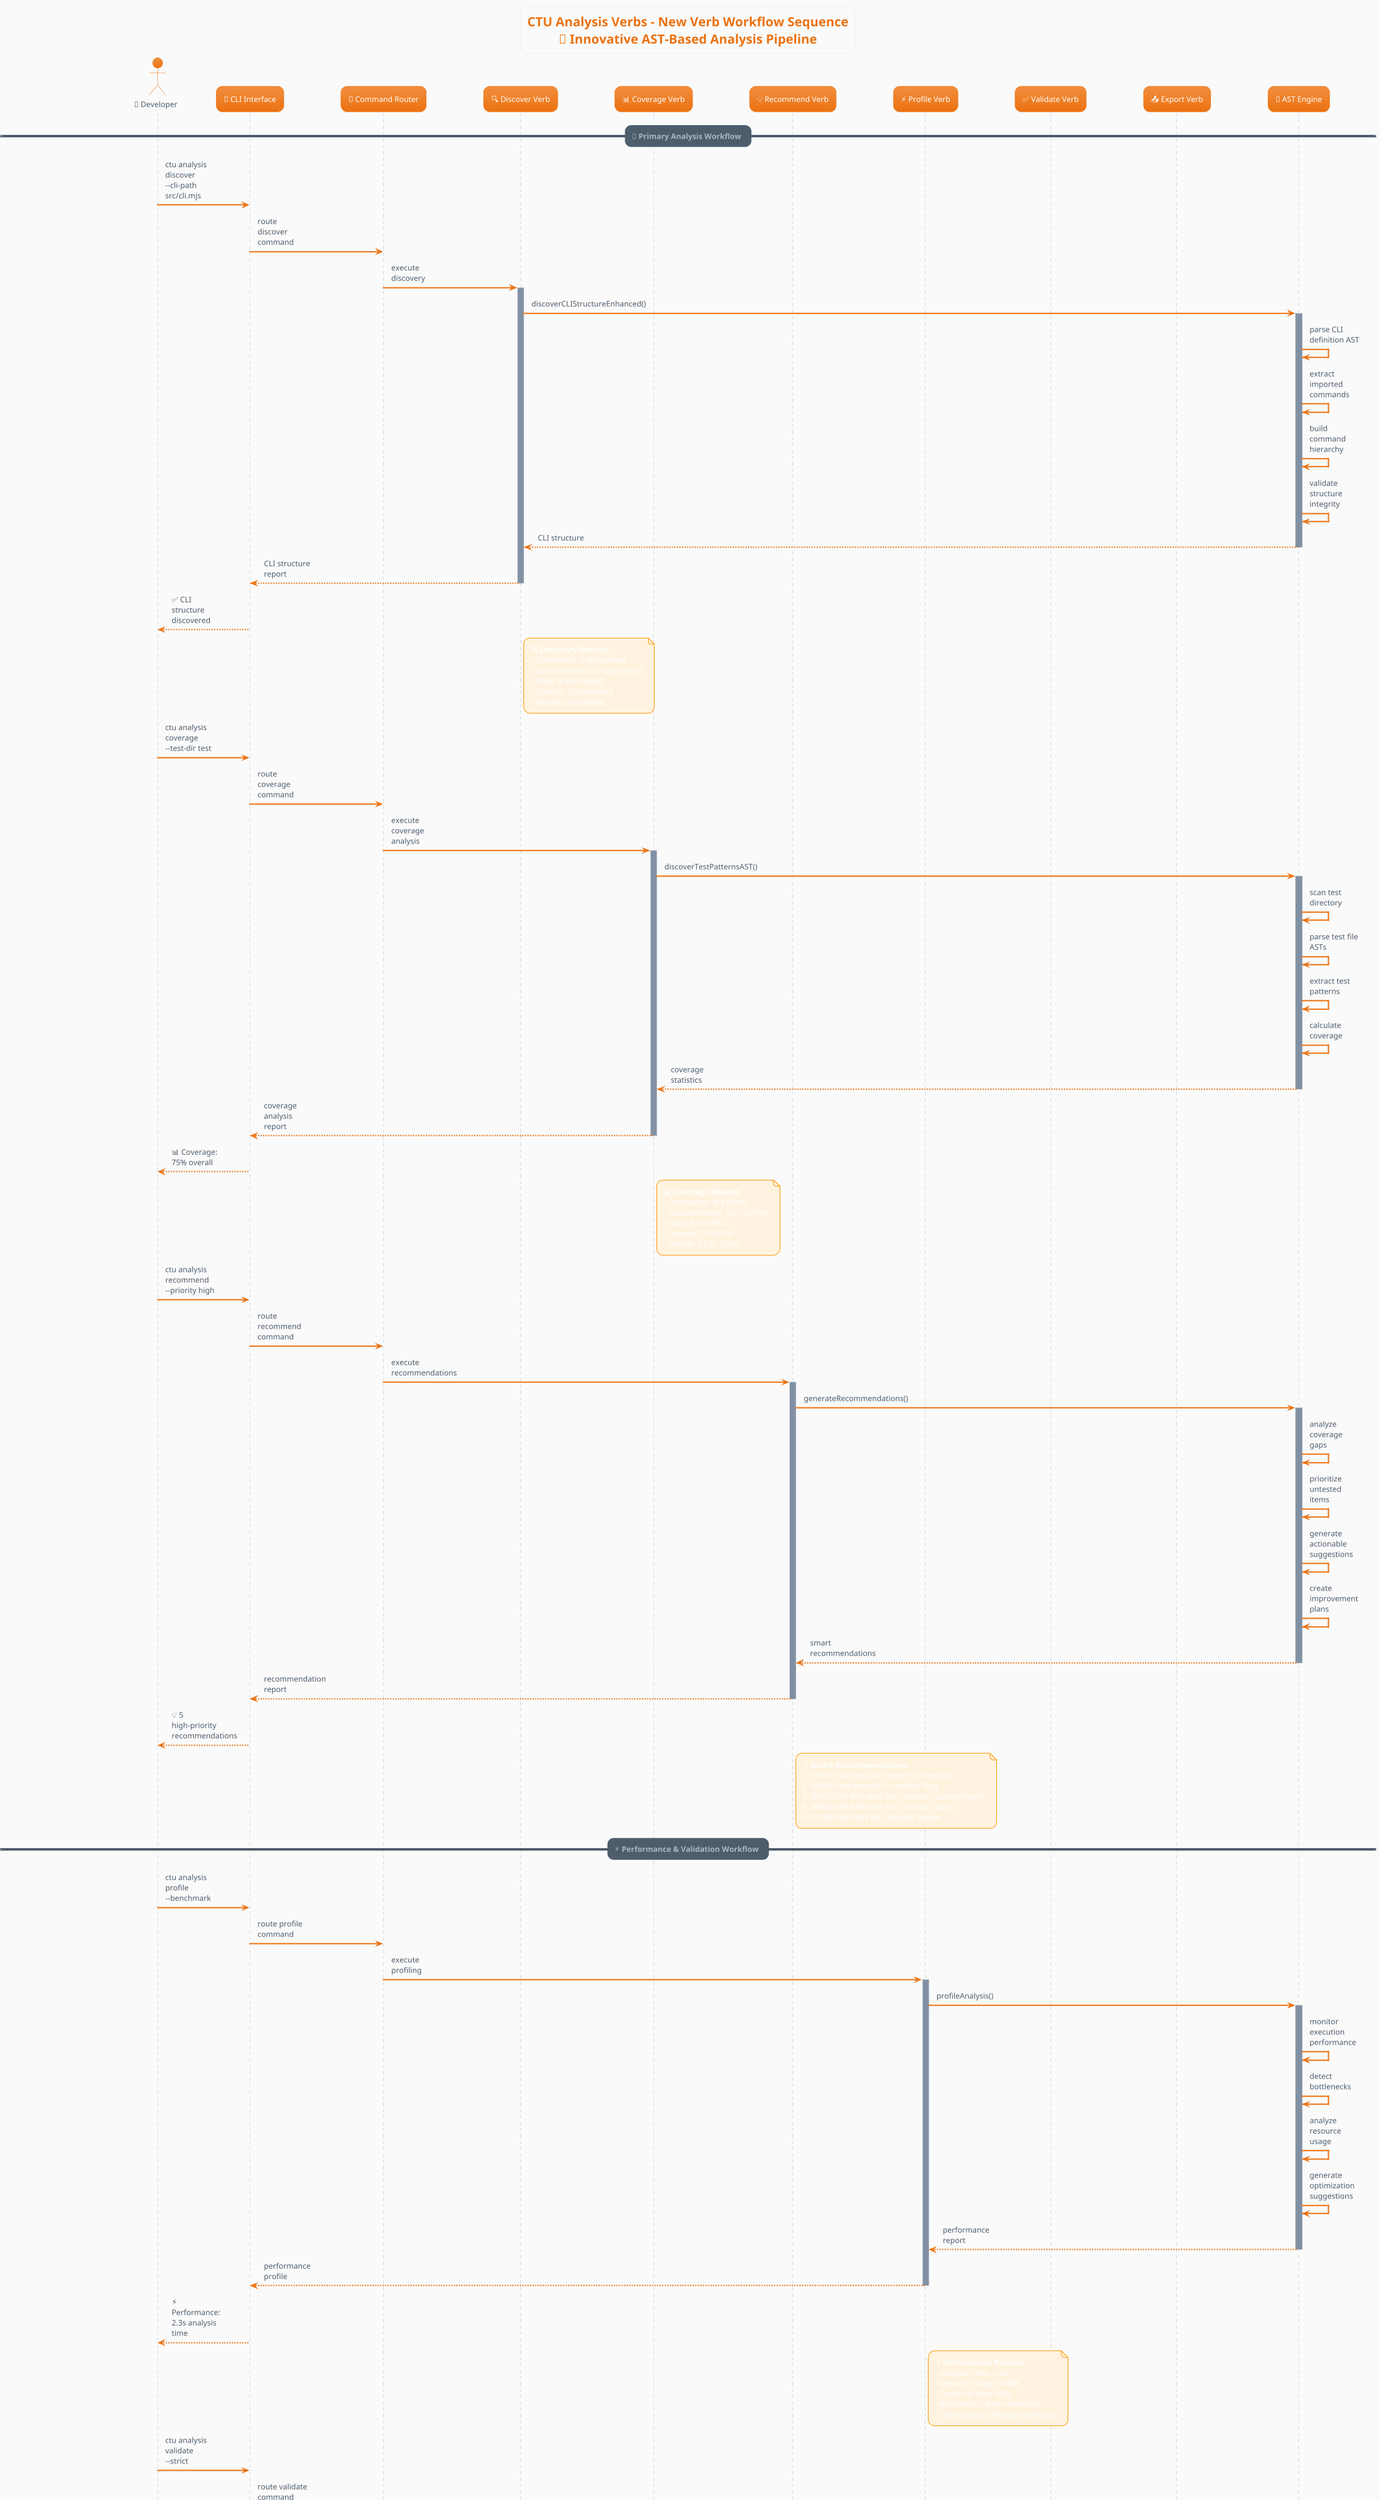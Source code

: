 @startuml CTU Analysis Verbs - New Verb Workflow Sequence

!theme aws-orange
skinparam backgroundColor #FAFAFA
skinparam sequenceArrowThickness 2
skinparam roundcorner 20
skinparam maxmessagesize 80
skinparam noteBackgroundColor #FFF3E0
skinparam noteBorderColor #FF9800

title CTU Analysis Verbs - New Verb Workflow Sequence\n🚀 Innovative AST-Based Analysis Pipeline

actor "👤 Developer" as Dev
participant "📱 CLI Interface" as CLI
participant "🎯 Command Router" as Router
participant "🔍 Discover Verb" as Discover
participant "📊 Coverage Verb" as Coverage
participant "💡 Recommend Verb" as Recommend
participant "⚡ Profile Verb" as Profile
participant "✅ Validate Verb" as Validate
participant "📤 Export Verb" as Export
participant "🧠 AST Engine" as ASTEngine

== 🚀 Primary Analysis Workflow ==

Dev -> CLI: ctu analysis discover --cli-path src/cli.mjs
CLI -> Router: route discover command
Router -> Discover: execute discovery
activate Discover

Discover -> ASTEngine: discoverCLIStructureEnhanced()
activate ASTEngine
ASTEngine -> ASTEngine: parse CLI definition AST
ASTEngine -> ASTEngine: extract imported commands
ASTEngine -> ASTEngine: build command hierarchy
ASTEngine -> ASTEngine: validate structure integrity
ASTEngine --> Discover: CLI structure
deactivate ASTEngine

Discover --> CLI: CLI structure report
deactivate Discover
CLI --> Dev: ✅ CLI structure discovered

note right of Discover
  **🔍 Discovery Results:**
  - Commands: 5 discovered
  - Subcommands: 15 discovered
  - Flags: 8 discovered
  - Options: 3 discovered
  - Imports: 5 resolved
end note

Dev -> CLI: ctu analysis coverage --test-dir test
CLI -> Router: route coverage command
Router -> Coverage: execute coverage analysis
activate Coverage

Coverage -> ASTEngine: discoverTestPatternsAST()
activate ASTEngine
ASTEngine -> ASTEngine: scan test directory
ASTEngine -> ASTEngine: parse test file ASTs
ASTEngine -> ASTEngine: extract test patterns
ASTEngine -> ASTEngine: calculate coverage
ASTEngine --> Coverage: coverage statistics
deactivate ASTEngine

Coverage --> CLI: coverage analysis report
deactivate Coverage
CLI --> Dev: 📊 Coverage: 75% overall

note right of Coverage
  **📊 Coverage Results:**
  - Commands: 4/5 (80%)
  - Subcommands: 12/15 (80%)
  - Flags: 6/8 (75%)
  - Options: 2/3 (67%)
  - Overall: 24/31 (77%)
end note

Dev -> CLI: ctu analysis recommend --priority high
CLI -> Router: route recommend command
Router -> Recommend: execute recommendations
activate Recommend

Recommend -> ASTEngine: generateRecommendations()
activate ASTEngine
ASTEngine -> ASTEngine: analyze coverage gaps
ASTEngine -> ASTEngine: prioritize untested items
ASTEngine -> ASTEngine: generate actionable suggestions
ASTEngine -> ASTEngine: create improvement plans
ASTEngine --> Recommend: smart recommendations
deactivate ASTEngine

Recommend --> CLI: recommendation report
deactivate Recommend
CLI --> Dev: 💡 5 high-priority recommendations

note right of Recommend
  **💡 Smart Recommendations:**
  1. [HIGH] Add tests for 'export' command
  2. [HIGH] Add tests for '--verbose' flag
  3. [MEDIUM] Add tests for 'compare' subcommand
  4. [MEDIUM] Add tests for '--format' option
  5. [LOW] Add tests for '--output' option
end note

== ⚡ Performance & Validation Workflow ==

Dev -> CLI: ctu analysis profile --benchmark
CLI -> Router: route profile command
Router -> Profile: execute profiling
activate Profile

Profile -> ASTEngine: profileAnalysis()
activate ASTEngine
ASTEngine -> ASTEngine: monitor execution performance
ASTEngine -> ASTEngine: detect bottlenecks
ASTEngine -> ASTEngine: analyze resource usage
ASTEngine -> ASTEngine: generate optimization suggestions
ASTEngine --> Profile: performance report
deactivate ASTEngine

Profile --> CLI: performance profile
deactivate Profile
CLI --> Dev: ⚡ Performance: 2.3s analysis time

note right of Profile
  **⚡ Performance Results:**
  - Analysis Time: 2.3s
  - Memory Usage: 45MB
  - Cache Hit Rate: 95%
  - Bottlenecks: None detected
  - Optimization: Already optimized
end note

Dev -> CLI: ctu analysis validate --strict
CLI -> Router: route validate command
Router -> Validate: execute validation
activate Validate

Validate -> ASTEngine: validateCLIStructure()
activate ASTEngine
ASTEngine -> ASTEngine: validate structure integrity
ASTEngine -> ASTEngine: check import resolution
ASTEngine -> ASTEngine: verify test consistency
ASTEngine -> ASTEngine: detect issues
ASTEngine --> Validate: validation report
deactivate ASTEngine

Validate --> CLI: validation report
deactivate Validate
CLI --> Dev: ✅ Validation: All checks passed

note right of Validate
  **✅ Validation Results:**
  - Structure Integrity: ✅ Passed
  - Import Resolution: ✅ Passed
  - Test Consistency: ✅ Passed
  - Issue Detection: ✅ No issues found
  - Quality Score: 95/100
end note

== 📤 Export & Integration Workflow ==

Dev -> CLI: ctu analysis export --format json --output coverage.json
CLI -> Router: route export command
Router -> Export: execute export
activate Export

Export -> ASTEngine: exportAnalysisData()
activate ASTEngine
ASTEngine -> ASTEngine: gather all analysis data
ASTEngine -> ASTEngine: format for export
ASTEngine -> ASTEngine: serialize data
ASTEngine --> Export: formatted data
deactivate ASTEngine

Export -> Export: writeToFile(coverage.json)
Export --> CLI: export confirmation
deactivate Export
CLI --> Dev: 📤 Exported to coverage.json

note right of Export
  **📤 Export Results:**
  - Format: JSON
  - File: coverage.json
  - Size: 15KB
  - Records: 31 coverage items
  - Metadata: Complete
end note

== 🔄 Advanced Workflow Examples ==

note over Dev, ASTEngine
  **🔄 Advanced Workflows:**
  
  **Continuous Monitoring:**
  ctu analysis monitor --watch --interval 30
  
  **Comparison Analysis:**
  ctu analysis compare --baseline old.json --current new.json
  
  **Batch Processing:**
  ctu analysis discover && ctu analysis coverage && ctu analysis recommend
  
  **CI/CD Integration:**
  ctu analysis coverage --threshold 80 --format json | jq '.coverage.overall.percentage'
end note

== 🚀 Innovation Highlights ==

note over Discover, Recommend
  **🚀 Innovation Benefits:**
  
  **AST-First Design**
  - 100% accurate CLI structure discovery
  - Precise test pattern matching
  - Dynamic import resolution
  
  **Smart Recommendations**
  - AI-powered improvement suggestions
  - Priority-based ranking
  - Actionable guidance
  
  **Performance Optimization**
  - Real-time performance monitoring
  - Bottleneck detection
  - Optimization suggestions
  
  **Quality Assurance**
  - Structure validation
  - Integrity checking
  - Consistency verification
end note

== 📊 Workflow Benefits ==

note bottom
  **📊 Workflow Benefits:**
  
  **Clear Progression**
  - discover → coverage → recommend
  - Logical command sequence
  - Progressive analysis depth
  
  **Comprehensive Analysis**
  - Structure discovery
  - Coverage analysis
  - Smart recommendations
  - Performance profiling
  - Quality validation
  
  **Flexible Integration**
  - Individual command execution
  - Batch processing support
  - CI/CD pipeline integration
  - Continuous monitoring
  
  **Enhanced Developer Experience**
  - Intuitive command names
  - Clear output formatting
  - Actionable recommendations
  - Performance insights
end note

@enduml
